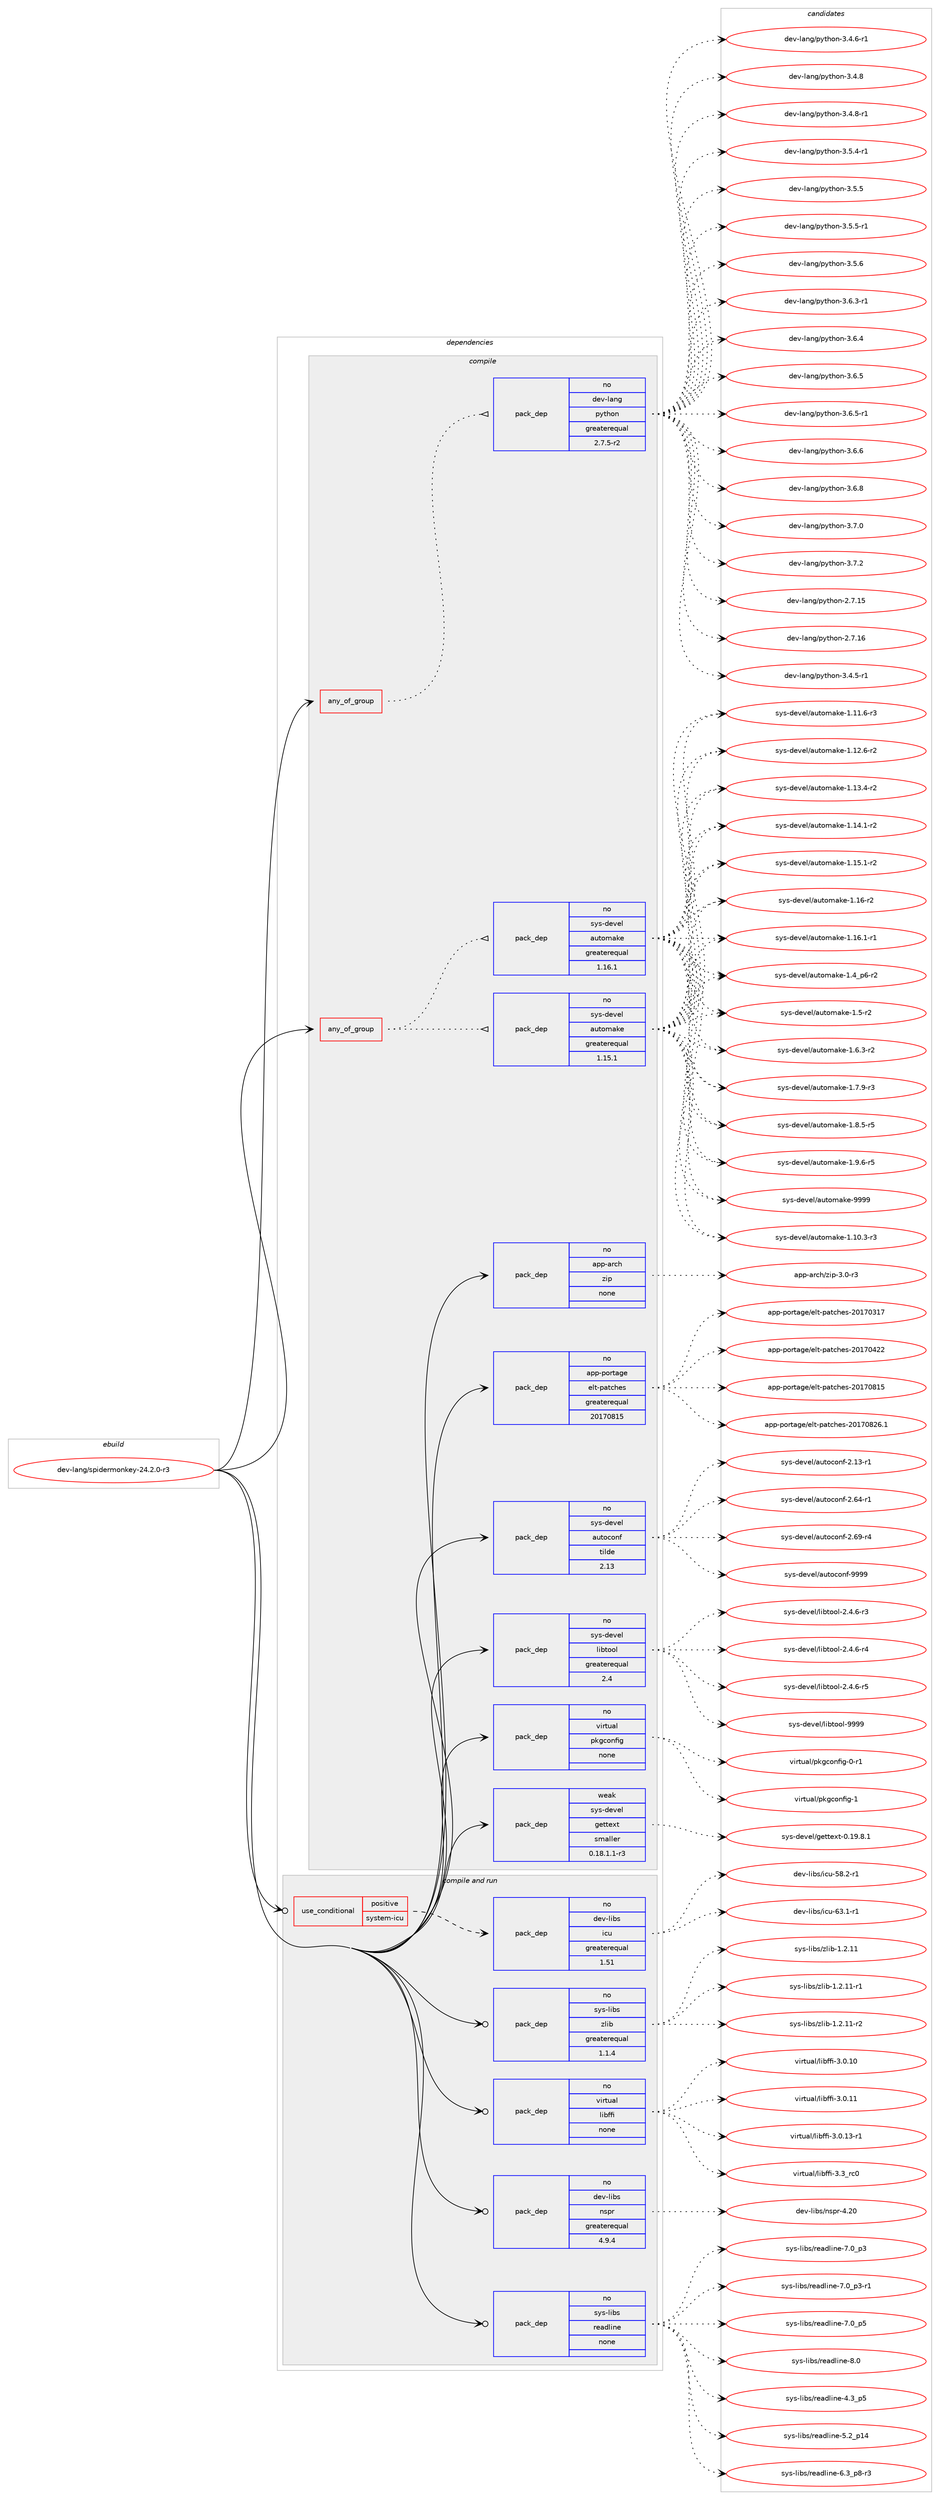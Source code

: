 digraph prolog {

# *************
# Graph options
# *************

newrank=true;
concentrate=true;
compound=true;
graph [rankdir=LR,fontname=Helvetica,fontsize=10,ranksep=1.5];#, ranksep=2.5, nodesep=0.2];
edge  [arrowhead=vee];
node  [fontname=Helvetica,fontsize=10];

# **********
# The ebuild
# **********

subgraph cluster_leftcol {
color=gray;
rank=same;
label=<<i>ebuild</i>>;
id [label="dev-lang/spidermonkey-24.2.0-r3", color=red, width=4, href="../dev-lang/spidermonkey-24.2.0-r3.svg"];
}

# ****************
# The dependencies
# ****************

subgraph cluster_midcol {
color=gray;
label=<<i>dependencies</i>>;
subgraph cluster_compile {
fillcolor="#eeeeee";
style=filled;
label=<<i>compile</i>>;
subgraph any22063 {
dependency1362776 [label=<<TABLE BORDER="0" CELLBORDER="1" CELLSPACING="0" CELLPADDING="4"><TR><TD CELLPADDING="10">any_of_group</TD></TR></TABLE>>, shape=none, color=red];subgraph pack975290 {
dependency1362777 [label=<<TABLE BORDER="0" CELLBORDER="1" CELLSPACING="0" CELLPADDING="4" WIDTH="220"><TR><TD ROWSPAN="6" CELLPADDING="30">pack_dep</TD></TR><TR><TD WIDTH="110">no</TD></TR><TR><TD>dev-lang</TD></TR><TR><TD>python</TD></TR><TR><TD>greaterequal</TD></TR><TR><TD>2.7.5-r2</TD></TR></TABLE>>, shape=none, color=blue];
}
dependency1362776:e -> dependency1362777:w [weight=20,style="dotted",arrowhead="oinv"];
}
id:e -> dependency1362776:w [weight=20,style="solid",arrowhead="vee"];
subgraph any22064 {
dependency1362778 [label=<<TABLE BORDER="0" CELLBORDER="1" CELLSPACING="0" CELLPADDING="4"><TR><TD CELLPADDING="10">any_of_group</TD></TR></TABLE>>, shape=none, color=red];subgraph pack975291 {
dependency1362779 [label=<<TABLE BORDER="0" CELLBORDER="1" CELLSPACING="0" CELLPADDING="4" WIDTH="220"><TR><TD ROWSPAN="6" CELLPADDING="30">pack_dep</TD></TR><TR><TD WIDTH="110">no</TD></TR><TR><TD>sys-devel</TD></TR><TR><TD>automake</TD></TR><TR><TD>greaterequal</TD></TR><TR><TD>1.16.1</TD></TR></TABLE>>, shape=none, color=blue];
}
dependency1362778:e -> dependency1362779:w [weight=20,style="dotted",arrowhead="oinv"];
subgraph pack975292 {
dependency1362780 [label=<<TABLE BORDER="0" CELLBORDER="1" CELLSPACING="0" CELLPADDING="4" WIDTH="220"><TR><TD ROWSPAN="6" CELLPADDING="30">pack_dep</TD></TR><TR><TD WIDTH="110">no</TD></TR><TR><TD>sys-devel</TD></TR><TR><TD>automake</TD></TR><TR><TD>greaterequal</TD></TR><TR><TD>1.15.1</TD></TR></TABLE>>, shape=none, color=blue];
}
dependency1362778:e -> dependency1362780:w [weight=20,style="dotted",arrowhead="oinv"];
}
id:e -> dependency1362778:w [weight=20,style="solid",arrowhead="vee"];
subgraph pack975293 {
dependency1362781 [label=<<TABLE BORDER="0" CELLBORDER="1" CELLSPACING="0" CELLPADDING="4" WIDTH="220"><TR><TD ROWSPAN="6" CELLPADDING="30">pack_dep</TD></TR><TR><TD WIDTH="110">no</TD></TR><TR><TD>app-arch</TD></TR><TR><TD>zip</TD></TR><TR><TD>none</TD></TR><TR><TD></TD></TR></TABLE>>, shape=none, color=blue];
}
id:e -> dependency1362781:w [weight=20,style="solid",arrowhead="vee"];
subgraph pack975294 {
dependency1362782 [label=<<TABLE BORDER="0" CELLBORDER="1" CELLSPACING="0" CELLPADDING="4" WIDTH="220"><TR><TD ROWSPAN="6" CELLPADDING="30">pack_dep</TD></TR><TR><TD WIDTH="110">no</TD></TR><TR><TD>app-portage</TD></TR><TR><TD>elt-patches</TD></TR><TR><TD>greaterequal</TD></TR><TR><TD>20170815</TD></TR></TABLE>>, shape=none, color=blue];
}
id:e -> dependency1362782:w [weight=20,style="solid",arrowhead="vee"];
subgraph pack975295 {
dependency1362783 [label=<<TABLE BORDER="0" CELLBORDER="1" CELLSPACING="0" CELLPADDING="4" WIDTH="220"><TR><TD ROWSPAN="6" CELLPADDING="30">pack_dep</TD></TR><TR><TD WIDTH="110">no</TD></TR><TR><TD>sys-devel</TD></TR><TR><TD>autoconf</TD></TR><TR><TD>tilde</TD></TR><TR><TD>2.13</TD></TR></TABLE>>, shape=none, color=blue];
}
id:e -> dependency1362783:w [weight=20,style="solid",arrowhead="vee"];
subgraph pack975296 {
dependency1362784 [label=<<TABLE BORDER="0" CELLBORDER="1" CELLSPACING="0" CELLPADDING="4" WIDTH="220"><TR><TD ROWSPAN="6" CELLPADDING="30">pack_dep</TD></TR><TR><TD WIDTH="110">no</TD></TR><TR><TD>sys-devel</TD></TR><TR><TD>libtool</TD></TR><TR><TD>greaterequal</TD></TR><TR><TD>2.4</TD></TR></TABLE>>, shape=none, color=blue];
}
id:e -> dependency1362784:w [weight=20,style="solid",arrowhead="vee"];
subgraph pack975297 {
dependency1362785 [label=<<TABLE BORDER="0" CELLBORDER="1" CELLSPACING="0" CELLPADDING="4" WIDTH="220"><TR><TD ROWSPAN="6" CELLPADDING="30">pack_dep</TD></TR><TR><TD WIDTH="110">no</TD></TR><TR><TD>virtual</TD></TR><TR><TD>pkgconfig</TD></TR><TR><TD>none</TD></TR><TR><TD></TD></TR></TABLE>>, shape=none, color=blue];
}
id:e -> dependency1362785:w [weight=20,style="solid",arrowhead="vee"];
subgraph pack975298 {
dependency1362786 [label=<<TABLE BORDER="0" CELLBORDER="1" CELLSPACING="0" CELLPADDING="4" WIDTH="220"><TR><TD ROWSPAN="6" CELLPADDING="30">pack_dep</TD></TR><TR><TD WIDTH="110">weak</TD></TR><TR><TD>sys-devel</TD></TR><TR><TD>gettext</TD></TR><TR><TD>smaller</TD></TR><TR><TD>0.18.1.1-r3</TD></TR></TABLE>>, shape=none, color=blue];
}
id:e -> dependency1362786:w [weight=20,style="solid",arrowhead="vee"];
}
subgraph cluster_compileandrun {
fillcolor="#eeeeee";
style=filled;
label=<<i>compile and run</i>>;
subgraph cond364871 {
dependency1362787 [label=<<TABLE BORDER="0" CELLBORDER="1" CELLSPACING="0" CELLPADDING="4"><TR><TD ROWSPAN="3" CELLPADDING="10">use_conditional</TD></TR><TR><TD>positive</TD></TR><TR><TD>system-icu</TD></TR></TABLE>>, shape=none, color=red];
subgraph pack975299 {
dependency1362788 [label=<<TABLE BORDER="0" CELLBORDER="1" CELLSPACING="0" CELLPADDING="4" WIDTH="220"><TR><TD ROWSPAN="6" CELLPADDING="30">pack_dep</TD></TR><TR><TD WIDTH="110">no</TD></TR><TR><TD>dev-libs</TD></TR><TR><TD>icu</TD></TR><TR><TD>greaterequal</TD></TR><TR><TD>1.51</TD></TR></TABLE>>, shape=none, color=blue];
}
dependency1362787:e -> dependency1362788:w [weight=20,style="dashed",arrowhead="vee"];
}
id:e -> dependency1362787:w [weight=20,style="solid",arrowhead="odotvee"];
subgraph pack975300 {
dependency1362789 [label=<<TABLE BORDER="0" CELLBORDER="1" CELLSPACING="0" CELLPADDING="4" WIDTH="220"><TR><TD ROWSPAN="6" CELLPADDING="30">pack_dep</TD></TR><TR><TD WIDTH="110">no</TD></TR><TR><TD>dev-libs</TD></TR><TR><TD>nspr</TD></TR><TR><TD>greaterequal</TD></TR><TR><TD>4.9.4</TD></TR></TABLE>>, shape=none, color=blue];
}
id:e -> dependency1362789:w [weight=20,style="solid",arrowhead="odotvee"];
subgraph pack975301 {
dependency1362790 [label=<<TABLE BORDER="0" CELLBORDER="1" CELLSPACING="0" CELLPADDING="4" WIDTH="220"><TR><TD ROWSPAN="6" CELLPADDING="30">pack_dep</TD></TR><TR><TD WIDTH="110">no</TD></TR><TR><TD>sys-libs</TD></TR><TR><TD>readline</TD></TR><TR><TD>none</TD></TR><TR><TD></TD></TR></TABLE>>, shape=none, color=blue];
}
id:e -> dependency1362790:w [weight=20,style="solid",arrowhead="odotvee"];
subgraph pack975302 {
dependency1362791 [label=<<TABLE BORDER="0" CELLBORDER="1" CELLSPACING="0" CELLPADDING="4" WIDTH="220"><TR><TD ROWSPAN="6" CELLPADDING="30">pack_dep</TD></TR><TR><TD WIDTH="110">no</TD></TR><TR><TD>sys-libs</TD></TR><TR><TD>zlib</TD></TR><TR><TD>greaterequal</TD></TR><TR><TD>1.1.4</TD></TR></TABLE>>, shape=none, color=blue];
}
id:e -> dependency1362791:w [weight=20,style="solid",arrowhead="odotvee"];
subgraph pack975303 {
dependency1362792 [label=<<TABLE BORDER="0" CELLBORDER="1" CELLSPACING="0" CELLPADDING="4" WIDTH="220"><TR><TD ROWSPAN="6" CELLPADDING="30">pack_dep</TD></TR><TR><TD WIDTH="110">no</TD></TR><TR><TD>virtual</TD></TR><TR><TD>libffi</TD></TR><TR><TD>none</TD></TR><TR><TD></TD></TR></TABLE>>, shape=none, color=blue];
}
id:e -> dependency1362792:w [weight=20,style="solid",arrowhead="odotvee"];
}
subgraph cluster_run {
fillcolor="#eeeeee";
style=filled;
label=<<i>run</i>>;
}
}

# **************
# The candidates
# **************

subgraph cluster_choices {
rank=same;
color=gray;
label=<<i>candidates</i>>;

subgraph choice975290 {
color=black;
nodesep=1;
choice10010111845108971101034711212111610411111045504655464953 [label="dev-lang/python-2.7.15", color=red, width=4,href="../dev-lang/python-2.7.15.svg"];
choice10010111845108971101034711212111610411111045504655464954 [label="dev-lang/python-2.7.16", color=red, width=4,href="../dev-lang/python-2.7.16.svg"];
choice1001011184510897110103471121211161041111104551465246534511449 [label="dev-lang/python-3.4.5-r1", color=red, width=4,href="../dev-lang/python-3.4.5-r1.svg"];
choice1001011184510897110103471121211161041111104551465246544511449 [label="dev-lang/python-3.4.6-r1", color=red, width=4,href="../dev-lang/python-3.4.6-r1.svg"];
choice100101118451089711010347112121116104111110455146524656 [label="dev-lang/python-3.4.8", color=red, width=4,href="../dev-lang/python-3.4.8.svg"];
choice1001011184510897110103471121211161041111104551465246564511449 [label="dev-lang/python-3.4.8-r1", color=red, width=4,href="../dev-lang/python-3.4.8-r1.svg"];
choice1001011184510897110103471121211161041111104551465346524511449 [label="dev-lang/python-3.5.4-r1", color=red, width=4,href="../dev-lang/python-3.5.4-r1.svg"];
choice100101118451089711010347112121116104111110455146534653 [label="dev-lang/python-3.5.5", color=red, width=4,href="../dev-lang/python-3.5.5.svg"];
choice1001011184510897110103471121211161041111104551465346534511449 [label="dev-lang/python-3.5.5-r1", color=red, width=4,href="../dev-lang/python-3.5.5-r1.svg"];
choice100101118451089711010347112121116104111110455146534654 [label="dev-lang/python-3.5.6", color=red, width=4,href="../dev-lang/python-3.5.6.svg"];
choice1001011184510897110103471121211161041111104551465446514511449 [label="dev-lang/python-3.6.3-r1", color=red, width=4,href="../dev-lang/python-3.6.3-r1.svg"];
choice100101118451089711010347112121116104111110455146544652 [label="dev-lang/python-3.6.4", color=red, width=4,href="../dev-lang/python-3.6.4.svg"];
choice100101118451089711010347112121116104111110455146544653 [label="dev-lang/python-3.6.5", color=red, width=4,href="../dev-lang/python-3.6.5.svg"];
choice1001011184510897110103471121211161041111104551465446534511449 [label="dev-lang/python-3.6.5-r1", color=red, width=4,href="../dev-lang/python-3.6.5-r1.svg"];
choice100101118451089711010347112121116104111110455146544654 [label="dev-lang/python-3.6.6", color=red, width=4,href="../dev-lang/python-3.6.6.svg"];
choice100101118451089711010347112121116104111110455146544656 [label="dev-lang/python-3.6.8", color=red, width=4,href="../dev-lang/python-3.6.8.svg"];
choice100101118451089711010347112121116104111110455146554648 [label="dev-lang/python-3.7.0", color=red, width=4,href="../dev-lang/python-3.7.0.svg"];
choice100101118451089711010347112121116104111110455146554650 [label="dev-lang/python-3.7.2", color=red, width=4,href="../dev-lang/python-3.7.2.svg"];
dependency1362777:e -> choice10010111845108971101034711212111610411111045504655464953:w [style=dotted,weight="100"];
dependency1362777:e -> choice10010111845108971101034711212111610411111045504655464954:w [style=dotted,weight="100"];
dependency1362777:e -> choice1001011184510897110103471121211161041111104551465246534511449:w [style=dotted,weight="100"];
dependency1362777:e -> choice1001011184510897110103471121211161041111104551465246544511449:w [style=dotted,weight="100"];
dependency1362777:e -> choice100101118451089711010347112121116104111110455146524656:w [style=dotted,weight="100"];
dependency1362777:e -> choice1001011184510897110103471121211161041111104551465246564511449:w [style=dotted,weight="100"];
dependency1362777:e -> choice1001011184510897110103471121211161041111104551465346524511449:w [style=dotted,weight="100"];
dependency1362777:e -> choice100101118451089711010347112121116104111110455146534653:w [style=dotted,weight="100"];
dependency1362777:e -> choice1001011184510897110103471121211161041111104551465346534511449:w [style=dotted,weight="100"];
dependency1362777:e -> choice100101118451089711010347112121116104111110455146534654:w [style=dotted,weight="100"];
dependency1362777:e -> choice1001011184510897110103471121211161041111104551465446514511449:w [style=dotted,weight="100"];
dependency1362777:e -> choice100101118451089711010347112121116104111110455146544652:w [style=dotted,weight="100"];
dependency1362777:e -> choice100101118451089711010347112121116104111110455146544653:w [style=dotted,weight="100"];
dependency1362777:e -> choice1001011184510897110103471121211161041111104551465446534511449:w [style=dotted,weight="100"];
dependency1362777:e -> choice100101118451089711010347112121116104111110455146544654:w [style=dotted,weight="100"];
dependency1362777:e -> choice100101118451089711010347112121116104111110455146544656:w [style=dotted,weight="100"];
dependency1362777:e -> choice100101118451089711010347112121116104111110455146554648:w [style=dotted,weight="100"];
dependency1362777:e -> choice100101118451089711010347112121116104111110455146554650:w [style=dotted,weight="100"];
}
subgraph choice975291 {
color=black;
nodesep=1;
choice11512111545100101118101108479711711611110997107101454946494846514511451 [label="sys-devel/automake-1.10.3-r3", color=red, width=4,href="../sys-devel/automake-1.10.3-r3.svg"];
choice11512111545100101118101108479711711611110997107101454946494946544511451 [label="sys-devel/automake-1.11.6-r3", color=red, width=4,href="../sys-devel/automake-1.11.6-r3.svg"];
choice11512111545100101118101108479711711611110997107101454946495046544511450 [label="sys-devel/automake-1.12.6-r2", color=red, width=4,href="../sys-devel/automake-1.12.6-r2.svg"];
choice11512111545100101118101108479711711611110997107101454946495146524511450 [label="sys-devel/automake-1.13.4-r2", color=red, width=4,href="../sys-devel/automake-1.13.4-r2.svg"];
choice11512111545100101118101108479711711611110997107101454946495246494511450 [label="sys-devel/automake-1.14.1-r2", color=red, width=4,href="../sys-devel/automake-1.14.1-r2.svg"];
choice11512111545100101118101108479711711611110997107101454946495346494511450 [label="sys-devel/automake-1.15.1-r2", color=red, width=4,href="../sys-devel/automake-1.15.1-r2.svg"];
choice1151211154510010111810110847971171161111099710710145494649544511450 [label="sys-devel/automake-1.16-r2", color=red, width=4,href="../sys-devel/automake-1.16-r2.svg"];
choice11512111545100101118101108479711711611110997107101454946495446494511449 [label="sys-devel/automake-1.16.1-r1", color=red, width=4,href="../sys-devel/automake-1.16.1-r1.svg"];
choice115121115451001011181011084797117116111109971071014549465295112544511450 [label="sys-devel/automake-1.4_p6-r2", color=red, width=4,href="../sys-devel/automake-1.4_p6-r2.svg"];
choice11512111545100101118101108479711711611110997107101454946534511450 [label="sys-devel/automake-1.5-r2", color=red, width=4,href="../sys-devel/automake-1.5-r2.svg"];
choice115121115451001011181011084797117116111109971071014549465446514511450 [label="sys-devel/automake-1.6.3-r2", color=red, width=4,href="../sys-devel/automake-1.6.3-r2.svg"];
choice115121115451001011181011084797117116111109971071014549465546574511451 [label="sys-devel/automake-1.7.9-r3", color=red, width=4,href="../sys-devel/automake-1.7.9-r3.svg"];
choice115121115451001011181011084797117116111109971071014549465646534511453 [label="sys-devel/automake-1.8.5-r5", color=red, width=4,href="../sys-devel/automake-1.8.5-r5.svg"];
choice115121115451001011181011084797117116111109971071014549465746544511453 [label="sys-devel/automake-1.9.6-r5", color=red, width=4,href="../sys-devel/automake-1.9.6-r5.svg"];
choice115121115451001011181011084797117116111109971071014557575757 [label="sys-devel/automake-9999", color=red, width=4,href="../sys-devel/automake-9999.svg"];
dependency1362779:e -> choice11512111545100101118101108479711711611110997107101454946494846514511451:w [style=dotted,weight="100"];
dependency1362779:e -> choice11512111545100101118101108479711711611110997107101454946494946544511451:w [style=dotted,weight="100"];
dependency1362779:e -> choice11512111545100101118101108479711711611110997107101454946495046544511450:w [style=dotted,weight="100"];
dependency1362779:e -> choice11512111545100101118101108479711711611110997107101454946495146524511450:w [style=dotted,weight="100"];
dependency1362779:e -> choice11512111545100101118101108479711711611110997107101454946495246494511450:w [style=dotted,weight="100"];
dependency1362779:e -> choice11512111545100101118101108479711711611110997107101454946495346494511450:w [style=dotted,weight="100"];
dependency1362779:e -> choice1151211154510010111810110847971171161111099710710145494649544511450:w [style=dotted,weight="100"];
dependency1362779:e -> choice11512111545100101118101108479711711611110997107101454946495446494511449:w [style=dotted,weight="100"];
dependency1362779:e -> choice115121115451001011181011084797117116111109971071014549465295112544511450:w [style=dotted,weight="100"];
dependency1362779:e -> choice11512111545100101118101108479711711611110997107101454946534511450:w [style=dotted,weight="100"];
dependency1362779:e -> choice115121115451001011181011084797117116111109971071014549465446514511450:w [style=dotted,weight="100"];
dependency1362779:e -> choice115121115451001011181011084797117116111109971071014549465546574511451:w [style=dotted,weight="100"];
dependency1362779:e -> choice115121115451001011181011084797117116111109971071014549465646534511453:w [style=dotted,weight="100"];
dependency1362779:e -> choice115121115451001011181011084797117116111109971071014549465746544511453:w [style=dotted,weight="100"];
dependency1362779:e -> choice115121115451001011181011084797117116111109971071014557575757:w [style=dotted,weight="100"];
}
subgraph choice975292 {
color=black;
nodesep=1;
choice11512111545100101118101108479711711611110997107101454946494846514511451 [label="sys-devel/automake-1.10.3-r3", color=red, width=4,href="../sys-devel/automake-1.10.3-r3.svg"];
choice11512111545100101118101108479711711611110997107101454946494946544511451 [label="sys-devel/automake-1.11.6-r3", color=red, width=4,href="../sys-devel/automake-1.11.6-r3.svg"];
choice11512111545100101118101108479711711611110997107101454946495046544511450 [label="sys-devel/automake-1.12.6-r2", color=red, width=4,href="../sys-devel/automake-1.12.6-r2.svg"];
choice11512111545100101118101108479711711611110997107101454946495146524511450 [label="sys-devel/automake-1.13.4-r2", color=red, width=4,href="../sys-devel/automake-1.13.4-r2.svg"];
choice11512111545100101118101108479711711611110997107101454946495246494511450 [label="sys-devel/automake-1.14.1-r2", color=red, width=4,href="../sys-devel/automake-1.14.1-r2.svg"];
choice11512111545100101118101108479711711611110997107101454946495346494511450 [label="sys-devel/automake-1.15.1-r2", color=red, width=4,href="../sys-devel/automake-1.15.1-r2.svg"];
choice1151211154510010111810110847971171161111099710710145494649544511450 [label="sys-devel/automake-1.16-r2", color=red, width=4,href="../sys-devel/automake-1.16-r2.svg"];
choice11512111545100101118101108479711711611110997107101454946495446494511449 [label="sys-devel/automake-1.16.1-r1", color=red, width=4,href="../sys-devel/automake-1.16.1-r1.svg"];
choice115121115451001011181011084797117116111109971071014549465295112544511450 [label="sys-devel/automake-1.4_p6-r2", color=red, width=4,href="../sys-devel/automake-1.4_p6-r2.svg"];
choice11512111545100101118101108479711711611110997107101454946534511450 [label="sys-devel/automake-1.5-r2", color=red, width=4,href="../sys-devel/automake-1.5-r2.svg"];
choice115121115451001011181011084797117116111109971071014549465446514511450 [label="sys-devel/automake-1.6.3-r2", color=red, width=4,href="../sys-devel/automake-1.6.3-r2.svg"];
choice115121115451001011181011084797117116111109971071014549465546574511451 [label="sys-devel/automake-1.7.9-r3", color=red, width=4,href="../sys-devel/automake-1.7.9-r3.svg"];
choice115121115451001011181011084797117116111109971071014549465646534511453 [label="sys-devel/automake-1.8.5-r5", color=red, width=4,href="../sys-devel/automake-1.8.5-r5.svg"];
choice115121115451001011181011084797117116111109971071014549465746544511453 [label="sys-devel/automake-1.9.6-r5", color=red, width=4,href="../sys-devel/automake-1.9.6-r5.svg"];
choice115121115451001011181011084797117116111109971071014557575757 [label="sys-devel/automake-9999", color=red, width=4,href="../sys-devel/automake-9999.svg"];
dependency1362780:e -> choice11512111545100101118101108479711711611110997107101454946494846514511451:w [style=dotted,weight="100"];
dependency1362780:e -> choice11512111545100101118101108479711711611110997107101454946494946544511451:w [style=dotted,weight="100"];
dependency1362780:e -> choice11512111545100101118101108479711711611110997107101454946495046544511450:w [style=dotted,weight="100"];
dependency1362780:e -> choice11512111545100101118101108479711711611110997107101454946495146524511450:w [style=dotted,weight="100"];
dependency1362780:e -> choice11512111545100101118101108479711711611110997107101454946495246494511450:w [style=dotted,weight="100"];
dependency1362780:e -> choice11512111545100101118101108479711711611110997107101454946495346494511450:w [style=dotted,weight="100"];
dependency1362780:e -> choice1151211154510010111810110847971171161111099710710145494649544511450:w [style=dotted,weight="100"];
dependency1362780:e -> choice11512111545100101118101108479711711611110997107101454946495446494511449:w [style=dotted,weight="100"];
dependency1362780:e -> choice115121115451001011181011084797117116111109971071014549465295112544511450:w [style=dotted,weight="100"];
dependency1362780:e -> choice11512111545100101118101108479711711611110997107101454946534511450:w [style=dotted,weight="100"];
dependency1362780:e -> choice115121115451001011181011084797117116111109971071014549465446514511450:w [style=dotted,weight="100"];
dependency1362780:e -> choice115121115451001011181011084797117116111109971071014549465546574511451:w [style=dotted,weight="100"];
dependency1362780:e -> choice115121115451001011181011084797117116111109971071014549465646534511453:w [style=dotted,weight="100"];
dependency1362780:e -> choice115121115451001011181011084797117116111109971071014549465746544511453:w [style=dotted,weight="100"];
dependency1362780:e -> choice115121115451001011181011084797117116111109971071014557575757:w [style=dotted,weight="100"];
}
subgraph choice975293 {
color=black;
nodesep=1;
choice9711211245971149910447122105112455146484511451 [label="app-arch/zip-3.0-r3", color=red, width=4,href="../app-arch/zip-3.0-r3.svg"];
dependency1362781:e -> choice9711211245971149910447122105112455146484511451:w [style=dotted,weight="100"];
}
subgraph choice975294 {
color=black;
nodesep=1;
choice97112112451121111141169710310147101108116451129711699104101115455048495548514955 [label="app-portage/elt-patches-20170317", color=red, width=4,href="../app-portage/elt-patches-20170317.svg"];
choice97112112451121111141169710310147101108116451129711699104101115455048495548525050 [label="app-portage/elt-patches-20170422", color=red, width=4,href="../app-portage/elt-patches-20170422.svg"];
choice97112112451121111141169710310147101108116451129711699104101115455048495548564953 [label="app-portage/elt-patches-20170815", color=red, width=4,href="../app-portage/elt-patches-20170815.svg"];
choice971121124511211111411697103101471011081164511297116991041011154550484955485650544649 [label="app-portage/elt-patches-20170826.1", color=red, width=4,href="../app-portage/elt-patches-20170826.1.svg"];
dependency1362782:e -> choice97112112451121111141169710310147101108116451129711699104101115455048495548514955:w [style=dotted,weight="100"];
dependency1362782:e -> choice97112112451121111141169710310147101108116451129711699104101115455048495548525050:w [style=dotted,weight="100"];
dependency1362782:e -> choice97112112451121111141169710310147101108116451129711699104101115455048495548564953:w [style=dotted,weight="100"];
dependency1362782:e -> choice971121124511211111411697103101471011081164511297116991041011154550484955485650544649:w [style=dotted,weight="100"];
}
subgraph choice975295 {
color=black;
nodesep=1;
choice1151211154510010111810110847971171161119911111010245504649514511449 [label="sys-devel/autoconf-2.13-r1", color=red, width=4,href="../sys-devel/autoconf-2.13-r1.svg"];
choice1151211154510010111810110847971171161119911111010245504654524511449 [label="sys-devel/autoconf-2.64-r1", color=red, width=4,href="../sys-devel/autoconf-2.64-r1.svg"];
choice1151211154510010111810110847971171161119911111010245504654574511452 [label="sys-devel/autoconf-2.69-r4", color=red, width=4,href="../sys-devel/autoconf-2.69-r4.svg"];
choice115121115451001011181011084797117116111991111101024557575757 [label="sys-devel/autoconf-9999", color=red, width=4,href="../sys-devel/autoconf-9999.svg"];
dependency1362783:e -> choice1151211154510010111810110847971171161119911111010245504649514511449:w [style=dotted,weight="100"];
dependency1362783:e -> choice1151211154510010111810110847971171161119911111010245504654524511449:w [style=dotted,weight="100"];
dependency1362783:e -> choice1151211154510010111810110847971171161119911111010245504654574511452:w [style=dotted,weight="100"];
dependency1362783:e -> choice115121115451001011181011084797117116111991111101024557575757:w [style=dotted,weight="100"];
}
subgraph choice975296 {
color=black;
nodesep=1;
choice1151211154510010111810110847108105981161111111084550465246544511451 [label="sys-devel/libtool-2.4.6-r3", color=red, width=4,href="../sys-devel/libtool-2.4.6-r3.svg"];
choice1151211154510010111810110847108105981161111111084550465246544511452 [label="sys-devel/libtool-2.4.6-r4", color=red, width=4,href="../sys-devel/libtool-2.4.6-r4.svg"];
choice1151211154510010111810110847108105981161111111084550465246544511453 [label="sys-devel/libtool-2.4.6-r5", color=red, width=4,href="../sys-devel/libtool-2.4.6-r5.svg"];
choice1151211154510010111810110847108105981161111111084557575757 [label="sys-devel/libtool-9999", color=red, width=4,href="../sys-devel/libtool-9999.svg"];
dependency1362784:e -> choice1151211154510010111810110847108105981161111111084550465246544511451:w [style=dotted,weight="100"];
dependency1362784:e -> choice1151211154510010111810110847108105981161111111084550465246544511452:w [style=dotted,weight="100"];
dependency1362784:e -> choice1151211154510010111810110847108105981161111111084550465246544511453:w [style=dotted,weight="100"];
dependency1362784:e -> choice1151211154510010111810110847108105981161111111084557575757:w [style=dotted,weight="100"];
}
subgraph choice975297 {
color=black;
nodesep=1;
choice11810511411611797108471121071039911111010210510345484511449 [label="virtual/pkgconfig-0-r1", color=red, width=4,href="../virtual/pkgconfig-0-r1.svg"];
choice1181051141161179710847112107103991111101021051034549 [label="virtual/pkgconfig-1", color=red, width=4,href="../virtual/pkgconfig-1.svg"];
dependency1362785:e -> choice11810511411611797108471121071039911111010210510345484511449:w [style=dotted,weight="100"];
dependency1362785:e -> choice1181051141161179710847112107103991111101021051034549:w [style=dotted,weight="100"];
}
subgraph choice975298 {
color=black;
nodesep=1;
choice1151211154510010111810110847103101116116101120116454846495746564649 [label="sys-devel/gettext-0.19.8.1", color=red, width=4,href="../sys-devel/gettext-0.19.8.1.svg"];
dependency1362786:e -> choice1151211154510010111810110847103101116116101120116454846495746564649:w [style=dotted,weight="100"];
}
subgraph choice975299 {
color=black;
nodesep=1;
choice1001011184510810598115471059911745535646504511449 [label="dev-libs/icu-58.2-r1", color=red, width=4,href="../dev-libs/icu-58.2-r1.svg"];
choice1001011184510810598115471059911745545146494511449 [label="dev-libs/icu-63.1-r1", color=red, width=4,href="../dev-libs/icu-63.1-r1.svg"];
dependency1362788:e -> choice1001011184510810598115471059911745535646504511449:w [style=dotted,weight="100"];
dependency1362788:e -> choice1001011184510810598115471059911745545146494511449:w [style=dotted,weight="100"];
}
subgraph choice975300 {
color=black;
nodesep=1;
choice1001011184510810598115471101151121144552465048 [label="dev-libs/nspr-4.20", color=red, width=4,href="../dev-libs/nspr-4.20.svg"];
dependency1362789:e -> choice1001011184510810598115471101151121144552465048:w [style=dotted,weight="100"];
}
subgraph choice975301 {
color=black;
nodesep=1;
choice11512111545108105981154711410197100108105110101455246519511253 [label="sys-libs/readline-4.3_p5", color=red, width=4,href="../sys-libs/readline-4.3_p5.svg"];
choice1151211154510810598115471141019710010810511010145534650951124952 [label="sys-libs/readline-5.2_p14", color=red, width=4,href="../sys-libs/readline-5.2_p14.svg"];
choice115121115451081059811547114101971001081051101014554465195112564511451 [label="sys-libs/readline-6.3_p8-r3", color=red, width=4,href="../sys-libs/readline-6.3_p8-r3.svg"];
choice11512111545108105981154711410197100108105110101455546489511251 [label="sys-libs/readline-7.0_p3", color=red, width=4,href="../sys-libs/readline-7.0_p3.svg"];
choice115121115451081059811547114101971001081051101014555464895112514511449 [label="sys-libs/readline-7.0_p3-r1", color=red, width=4,href="../sys-libs/readline-7.0_p3-r1.svg"];
choice11512111545108105981154711410197100108105110101455546489511253 [label="sys-libs/readline-7.0_p5", color=red, width=4,href="../sys-libs/readline-7.0_p5.svg"];
choice1151211154510810598115471141019710010810511010145564648 [label="sys-libs/readline-8.0", color=red, width=4,href="../sys-libs/readline-8.0.svg"];
dependency1362790:e -> choice11512111545108105981154711410197100108105110101455246519511253:w [style=dotted,weight="100"];
dependency1362790:e -> choice1151211154510810598115471141019710010810511010145534650951124952:w [style=dotted,weight="100"];
dependency1362790:e -> choice115121115451081059811547114101971001081051101014554465195112564511451:w [style=dotted,weight="100"];
dependency1362790:e -> choice11512111545108105981154711410197100108105110101455546489511251:w [style=dotted,weight="100"];
dependency1362790:e -> choice115121115451081059811547114101971001081051101014555464895112514511449:w [style=dotted,weight="100"];
dependency1362790:e -> choice11512111545108105981154711410197100108105110101455546489511253:w [style=dotted,weight="100"];
dependency1362790:e -> choice1151211154510810598115471141019710010810511010145564648:w [style=dotted,weight="100"];
}
subgraph choice975302 {
color=black;
nodesep=1;
choice1151211154510810598115471221081059845494650464949 [label="sys-libs/zlib-1.2.11", color=red, width=4,href="../sys-libs/zlib-1.2.11.svg"];
choice11512111545108105981154712210810598454946504649494511449 [label="sys-libs/zlib-1.2.11-r1", color=red, width=4,href="../sys-libs/zlib-1.2.11-r1.svg"];
choice11512111545108105981154712210810598454946504649494511450 [label="sys-libs/zlib-1.2.11-r2", color=red, width=4,href="../sys-libs/zlib-1.2.11-r2.svg"];
dependency1362791:e -> choice1151211154510810598115471221081059845494650464949:w [style=dotted,weight="100"];
dependency1362791:e -> choice11512111545108105981154712210810598454946504649494511449:w [style=dotted,weight="100"];
dependency1362791:e -> choice11512111545108105981154712210810598454946504649494511450:w [style=dotted,weight="100"];
}
subgraph choice975303 {
color=black;
nodesep=1;
choice11810511411611797108471081059810210210545514648464948 [label="virtual/libffi-3.0.10", color=red, width=4,href="../virtual/libffi-3.0.10.svg"];
choice11810511411611797108471081059810210210545514648464949 [label="virtual/libffi-3.0.11", color=red, width=4,href="../virtual/libffi-3.0.11.svg"];
choice118105114116117971084710810598102102105455146484649514511449 [label="virtual/libffi-3.0.13-r1", color=red, width=4,href="../virtual/libffi-3.0.13-r1.svg"];
choice11810511411611797108471081059810210210545514651951149948 [label="virtual/libffi-3.3_rc0", color=red, width=4,href="../virtual/libffi-3.3_rc0.svg"];
dependency1362792:e -> choice11810511411611797108471081059810210210545514648464948:w [style=dotted,weight="100"];
dependency1362792:e -> choice11810511411611797108471081059810210210545514648464949:w [style=dotted,weight="100"];
dependency1362792:e -> choice118105114116117971084710810598102102105455146484649514511449:w [style=dotted,weight="100"];
dependency1362792:e -> choice11810511411611797108471081059810210210545514651951149948:w [style=dotted,weight="100"];
}
}

}
